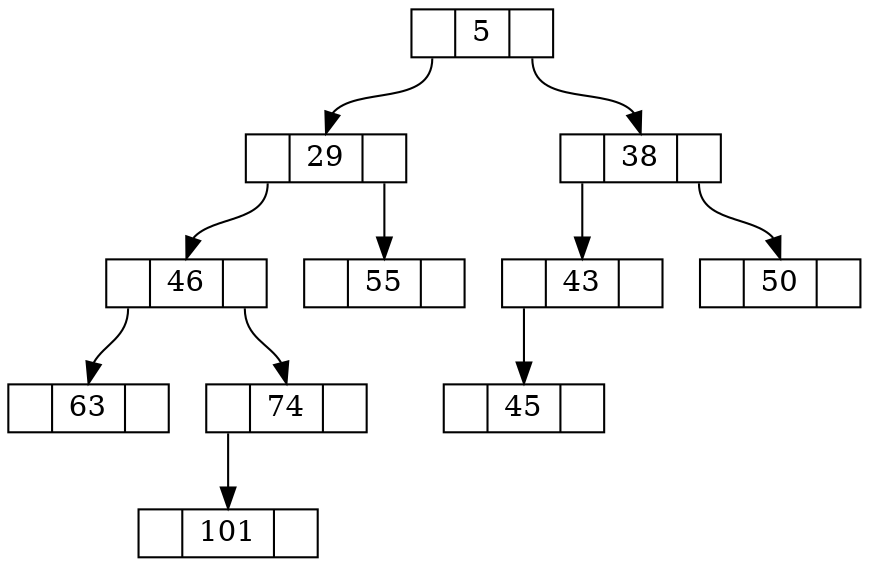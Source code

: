 digraph g1 {
	node [shape=record height=0.1]
	node1 [label="<f0> | <f1> 5 | <f2>"]
	node2 [label="<f0> | <f1> 29 | <f2>"]
	node3 [label="<f0> | <f1> 38 | <f2>"]
	node4 [label="<f0> | <f1> 43 | <f2>"]
	node5 [label="<f0> | <f1> 55 | <f2>"]
	node6 [label="<f0> | <f1> 46 | <f2>"]
	node7 [label="<f0> | <f1> 50 | <f2>"]
	node8 [label="<f0> | <f1> 45 | <f2>"]
	node9 [label="<f0> | <f1> 63 | <f2>"]
	node10 [label="<f0> | <f1> 74 | <f2>"]
	node11 [label="<f0> | <f1> 101 | <f2>"]
	node1:f0 -> node2:f1
	node1:f2 -> node3:f1
	node2:f0 -> node6:f1
	node2:f2 -> node5:f1
	node3:f0 -> node4:f1
	node3:f2 -> node7:f1
	node4:f0 -> node8:f1
	node6:f0 -> node9:f1
	node6:f2 -> node10:f1
	node10:f0 -> node11:f1
}
